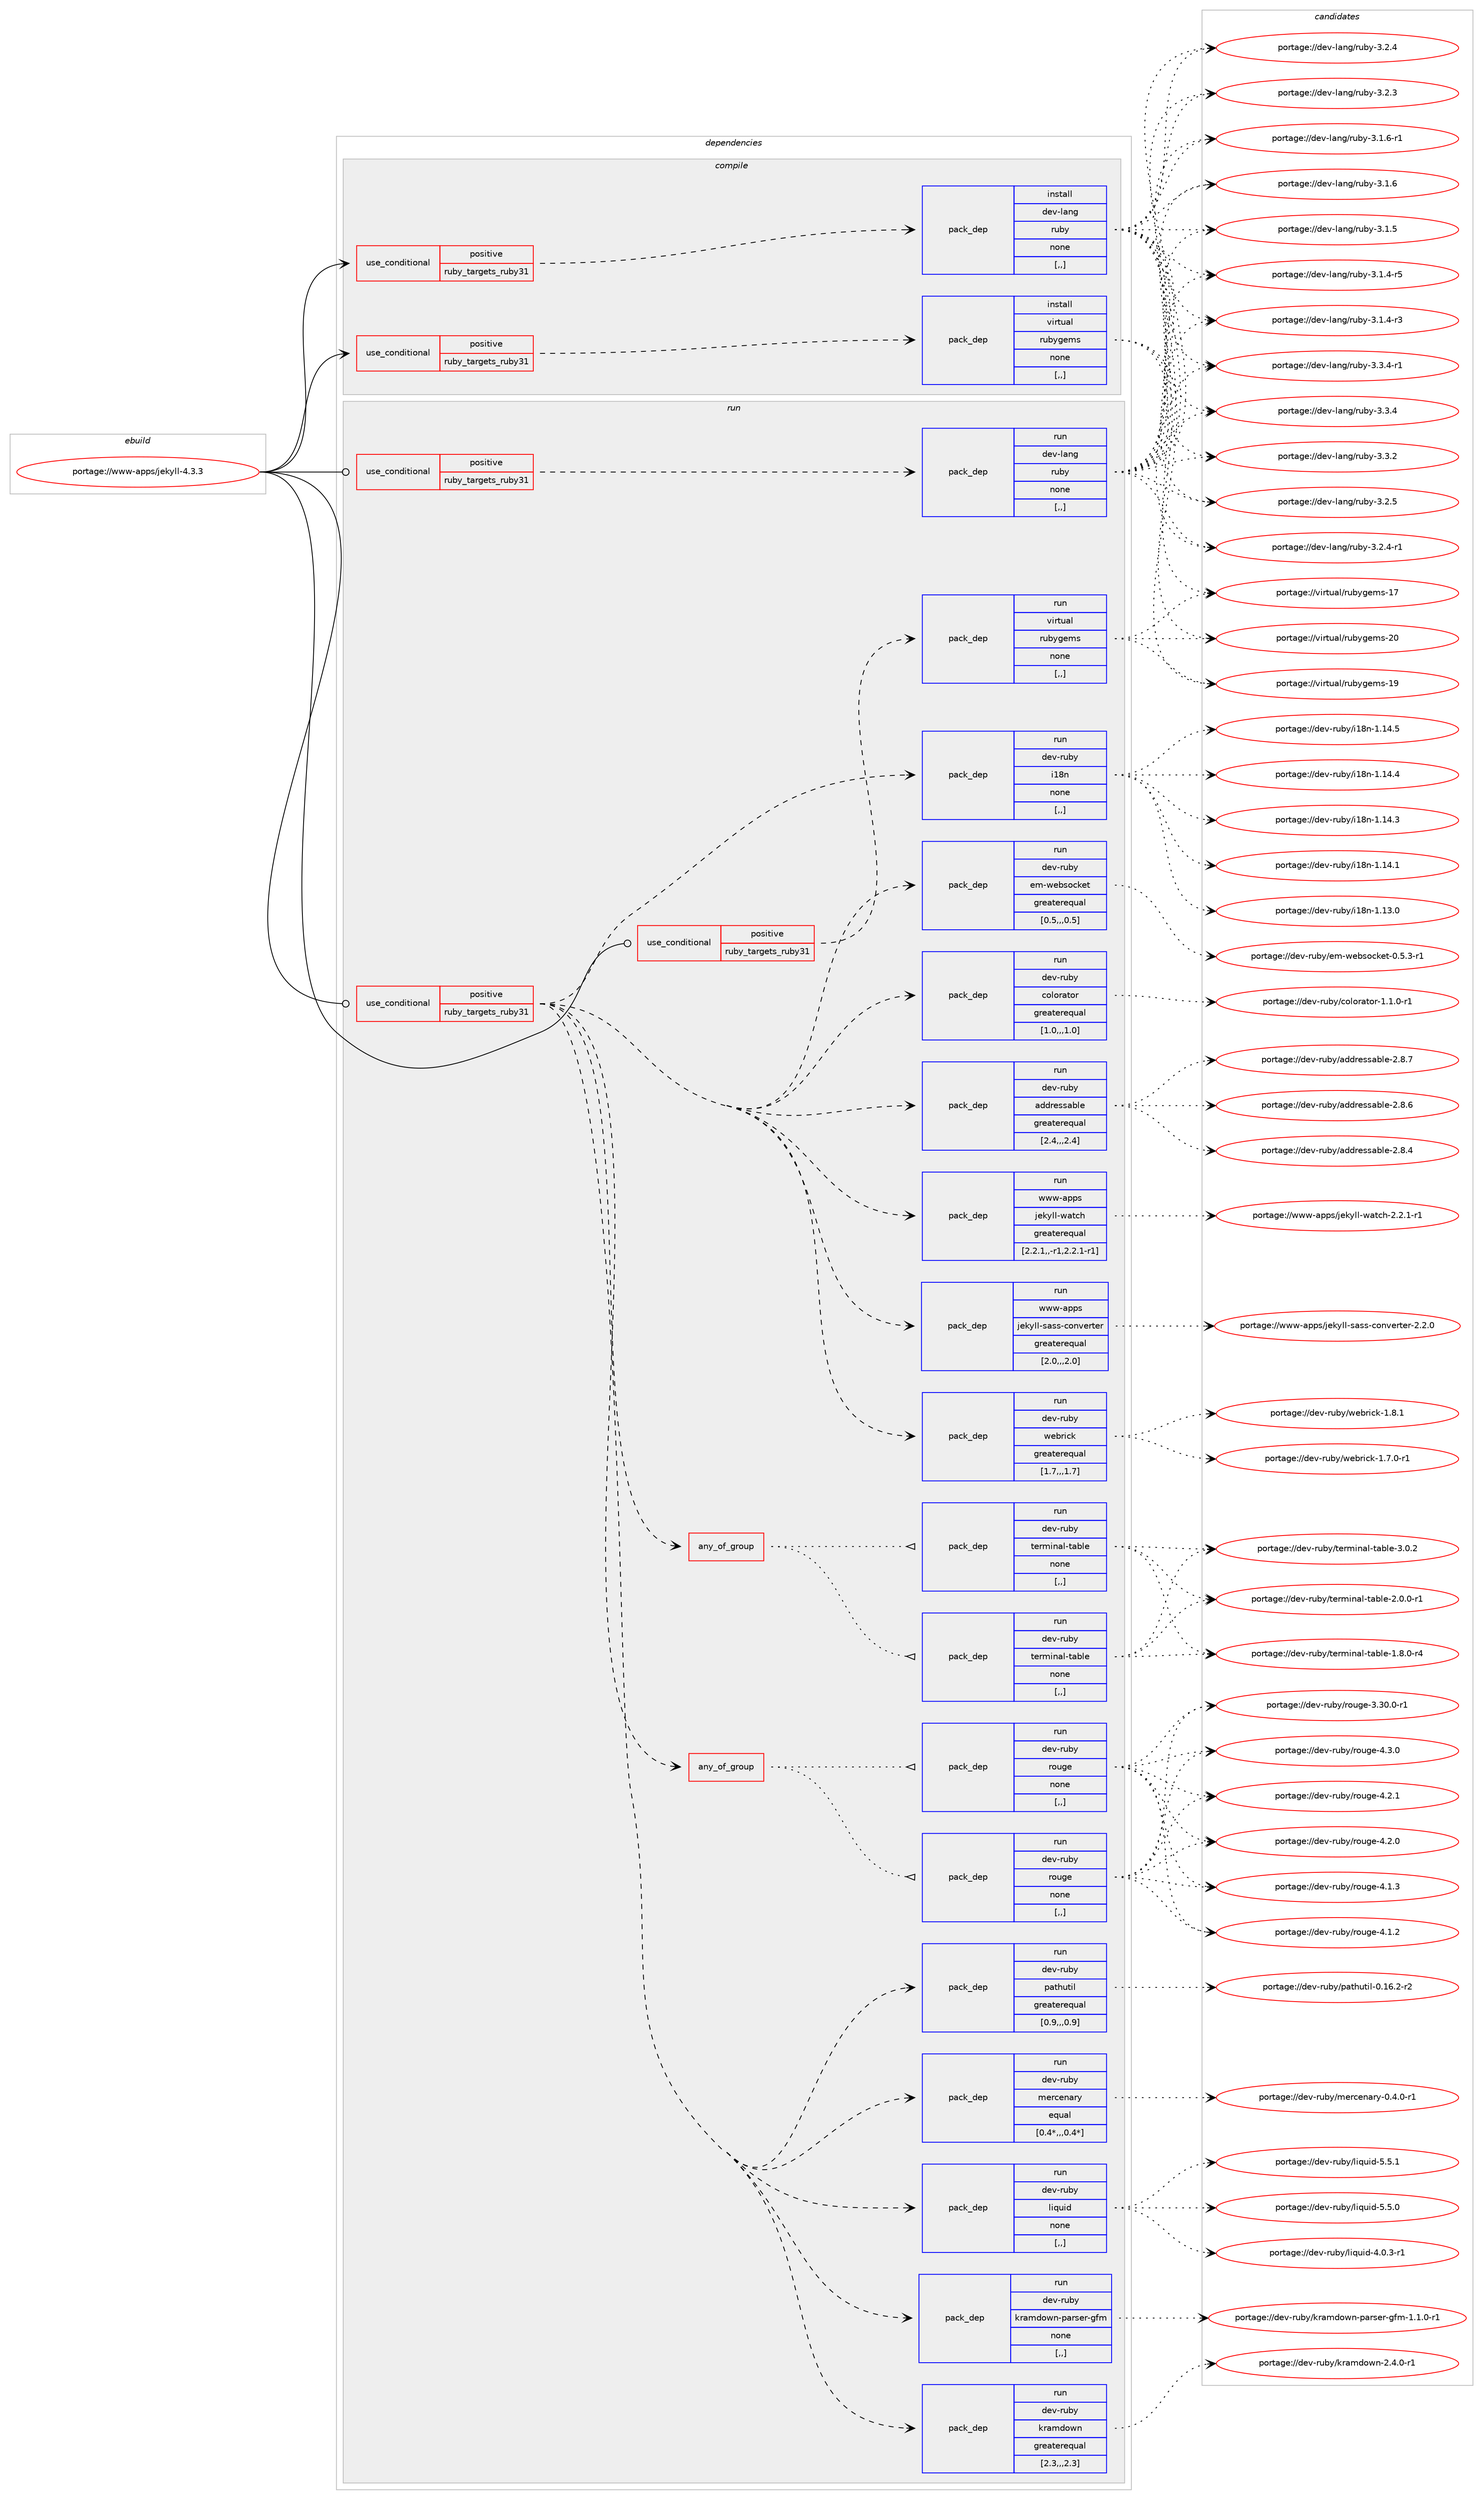 digraph prolog {

# *************
# Graph options
# *************

newrank=true;
concentrate=true;
compound=true;
graph [rankdir=LR,fontname=Helvetica,fontsize=10,ranksep=1.5];#, ranksep=2.5, nodesep=0.2];
edge  [arrowhead=vee];
node  [fontname=Helvetica,fontsize=10];

# **********
# The ebuild
# **********

subgraph cluster_leftcol {
color=gray;
label=<<i>ebuild</i>>;
id [label="portage://www-apps/jekyll-4.3.3", color=red, width=4, href="../www-apps/jekyll-4.3.3.svg"];
}

# ****************
# The dependencies
# ****************

subgraph cluster_midcol {
color=gray;
label=<<i>dependencies</i>>;
subgraph cluster_compile {
fillcolor="#eeeeee";
style=filled;
label=<<i>compile</i>>;
subgraph cond118983 {
dependency446771 [label=<<TABLE BORDER="0" CELLBORDER="1" CELLSPACING="0" CELLPADDING="4"><TR><TD ROWSPAN="3" CELLPADDING="10">use_conditional</TD></TR><TR><TD>positive</TD></TR><TR><TD>ruby_targets_ruby31</TD></TR></TABLE>>, shape=none, color=red];
subgraph pack324503 {
dependency446772 [label=<<TABLE BORDER="0" CELLBORDER="1" CELLSPACING="0" CELLPADDING="4" WIDTH="220"><TR><TD ROWSPAN="6" CELLPADDING="30">pack_dep</TD></TR><TR><TD WIDTH="110">install</TD></TR><TR><TD>dev-lang</TD></TR><TR><TD>ruby</TD></TR><TR><TD>none</TD></TR><TR><TD>[,,]</TD></TR></TABLE>>, shape=none, color=blue];
}
dependency446771:e -> dependency446772:w [weight=20,style="dashed",arrowhead="vee"];
}
id:e -> dependency446771:w [weight=20,style="solid",arrowhead="vee"];
subgraph cond118984 {
dependency446773 [label=<<TABLE BORDER="0" CELLBORDER="1" CELLSPACING="0" CELLPADDING="4"><TR><TD ROWSPAN="3" CELLPADDING="10">use_conditional</TD></TR><TR><TD>positive</TD></TR><TR><TD>ruby_targets_ruby31</TD></TR></TABLE>>, shape=none, color=red];
subgraph pack324504 {
dependency446774 [label=<<TABLE BORDER="0" CELLBORDER="1" CELLSPACING="0" CELLPADDING="4" WIDTH="220"><TR><TD ROWSPAN="6" CELLPADDING="30">pack_dep</TD></TR><TR><TD WIDTH="110">install</TD></TR><TR><TD>virtual</TD></TR><TR><TD>rubygems</TD></TR><TR><TD>none</TD></TR><TR><TD>[,,]</TD></TR></TABLE>>, shape=none, color=blue];
}
dependency446773:e -> dependency446774:w [weight=20,style="dashed",arrowhead="vee"];
}
id:e -> dependency446773:w [weight=20,style="solid",arrowhead="vee"];
}
subgraph cluster_compileandrun {
fillcolor="#eeeeee";
style=filled;
label=<<i>compile and run</i>>;
}
subgraph cluster_run {
fillcolor="#eeeeee";
style=filled;
label=<<i>run</i>>;
subgraph cond118985 {
dependency446775 [label=<<TABLE BORDER="0" CELLBORDER="1" CELLSPACING="0" CELLPADDING="4"><TR><TD ROWSPAN="3" CELLPADDING="10">use_conditional</TD></TR><TR><TD>positive</TD></TR><TR><TD>ruby_targets_ruby31</TD></TR></TABLE>>, shape=none, color=red];
subgraph pack324505 {
dependency446776 [label=<<TABLE BORDER="0" CELLBORDER="1" CELLSPACING="0" CELLPADDING="4" WIDTH="220"><TR><TD ROWSPAN="6" CELLPADDING="30">pack_dep</TD></TR><TR><TD WIDTH="110">run</TD></TR><TR><TD>dev-lang</TD></TR><TR><TD>ruby</TD></TR><TR><TD>none</TD></TR><TR><TD>[,,]</TD></TR></TABLE>>, shape=none, color=blue];
}
dependency446775:e -> dependency446776:w [weight=20,style="dashed",arrowhead="vee"];
}
id:e -> dependency446775:w [weight=20,style="solid",arrowhead="odot"];
subgraph cond118986 {
dependency446777 [label=<<TABLE BORDER="0" CELLBORDER="1" CELLSPACING="0" CELLPADDING="4"><TR><TD ROWSPAN="3" CELLPADDING="10">use_conditional</TD></TR><TR><TD>positive</TD></TR><TR><TD>ruby_targets_ruby31</TD></TR></TABLE>>, shape=none, color=red];
subgraph pack324506 {
dependency446778 [label=<<TABLE BORDER="0" CELLBORDER="1" CELLSPACING="0" CELLPADDING="4" WIDTH="220"><TR><TD ROWSPAN="6" CELLPADDING="30">pack_dep</TD></TR><TR><TD WIDTH="110">run</TD></TR><TR><TD>dev-ruby</TD></TR><TR><TD>addressable</TD></TR><TR><TD>greaterequal</TD></TR><TR><TD>[2.4,,,2.4]</TD></TR></TABLE>>, shape=none, color=blue];
}
dependency446777:e -> dependency446778:w [weight=20,style="dashed",arrowhead="vee"];
subgraph pack324507 {
dependency446779 [label=<<TABLE BORDER="0" CELLBORDER="1" CELLSPACING="0" CELLPADDING="4" WIDTH="220"><TR><TD ROWSPAN="6" CELLPADDING="30">pack_dep</TD></TR><TR><TD WIDTH="110">run</TD></TR><TR><TD>dev-ruby</TD></TR><TR><TD>colorator</TD></TR><TR><TD>greaterequal</TD></TR><TR><TD>[1.0,,,1.0]</TD></TR></TABLE>>, shape=none, color=blue];
}
dependency446777:e -> dependency446779:w [weight=20,style="dashed",arrowhead="vee"];
subgraph pack324508 {
dependency446780 [label=<<TABLE BORDER="0" CELLBORDER="1" CELLSPACING="0" CELLPADDING="4" WIDTH="220"><TR><TD ROWSPAN="6" CELLPADDING="30">pack_dep</TD></TR><TR><TD WIDTH="110">run</TD></TR><TR><TD>dev-ruby</TD></TR><TR><TD>em-websocket</TD></TR><TR><TD>greaterequal</TD></TR><TR><TD>[0.5,,,0.5]</TD></TR></TABLE>>, shape=none, color=blue];
}
dependency446777:e -> dependency446780:w [weight=20,style="dashed",arrowhead="vee"];
subgraph pack324509 {
dependency446781 [label=<<TABLE BORDER="0" CELLBORDER="1" CELLSPACING="0" CELLPADDING="4" WIDTH="220"><TR><TD ROWSPAN="6" CELLPADDING="30">pack_dep</TD></TR><TR><TD WIDTH="110">run</TD></TR><TR><TD>dev-ruby</TD></TR><TR><TD>i18n</TD></TR><TR><TD>none</TD></TR><TR><TD>[,,]</TD></TR></TABLE>>, shape=none, color=blue];
}
dependency446777:e -> dependency446781:w [weight=20,style="dashed",arrowhead="vee"];
subgraph pack324510 {
dependency446782 [label=<<TABLE BORDER="0" CELLBORDER="1" CELLSPACING="0" CELLPADDING="4" WIDTH="220"><TR><TD ROWSPAN="6" CELLPADDING="30">pack_dep</TD></TR><TR><TD WIDTH="110">run</TD></TR><TR><TD>dev-ruby</TD></TR><TR><TD>kramdown</TD></TR><TR><TD>greaterequal</TD></TR><TR><TD>[2.3,,,2.3]</TD></TR></TABLE>>, shape=none, color=blue];
}
dependency446777:e -> dependency446782:w [weight=20,style="dashed",arrowhead="vee"];
subgraph pack324511 {
dependency446783 [label=<<TABLE BORDER="0" CELLBORDER="1" CELLSPACING="0" CELLPADDING="4" WIDTH="220"><TR><TD ROWSPAN="6" CELLPADDING="30">pack_dep</TD></TR><TR><TD WIDTH="110">run</TD></TR><TR><TD>dev-ruby</TD></TR><TR><TD>kramdown-parser-gfm</TD></TR><TR><TD>none</TD></TR><TR><TD>[,,]</TD></TR></TABLE>>, shape=none, color=blue];
}
dependency446777:e -> dependency446783:w [weight=20,style="dashed",arrowhead="vee"];
subgraph pack324512 {
dependency446784 [label=<<TABLE BORDER="0" CELLBORDER="1" CELLSPACING="0" CELLPADDING="4" WIDTH="220"><TR><TD ROWSPAN="6" CELLPADDING="30">pack_dep</TD></TR><TR><TD WIDTH="110">run</TD></TR><TR><TD>dev-ruby</TD></TR><TR><TD>liquid</TD></TR><TR><TD>none</TD></TR><TR><TD>[,,]</TD></TR></TABLE>>, shape=none, color=blue];
}
dependency446777:e -> dependency446784:w [weight=20,style="dashed",arrowhead="vee"];
subgraph pack324513 {
dependency446785 [label=<<TABLE BORDER="0" CELLBORDER="1" CELLSPACING="0" CELLPADDING="4" WIDTH="220"><TR><TD ROWSPAN="6" CELLPADDING="30">pack_dep</TD></TR><TR><TD WIDTH="110">run</TD></TR><TR><TD>dev-ruby</TD></TR><TR><TD>mercenary</TD></TR><TR><TD>equal</TD></TR><TR><TD>[0.4*,,,0.4*]</TD></TR></TABLE>>, shape=none, color=blue];
}
dependency446777:e -> dependency446785:w [weight=20,style="dashed",arrowhead="vee"];
subgraph pack324514 {
dependency446786 [label=<<TABLE BORDER="0" CELLBORDER="1" CELLSPACING="0" CELLPADDING="4" WIDTH="220"><TR><TD ROWSPAN="6" CELLPADDING="30">pack_dep</TD></TR><TR><TD WIDTH="110">run</TD></TR><TR><TD>dev-ruby</TD></TR><TR><TD>pathutil</TD></TR><TR><TD>greaterequal</TD></TR><TR><TD>[0.9,,,0.9]</TD></TR></TABLE>>, shape=none, color=blue];
}
dependency446777:e -> dependency446786:w [weight=20,style="dashed",arrowhead="vee"];
subgraph any3056 {
dependency446787 [label=<<TABLE BORDER="0" CELLBORDER="1" CELLSPACING="0" CELLPADDING="4"><TR><TD CELLPADDING="10">any_of_group</TD></TR></TABLE>>, shape=none, color=red];subgraph pack324515 {
dependency446788 [label=<<TABLE BORDER="0" CELLBORDER="1" CELLSPACING="0" CELLPADDING="4" WIDTH="220"><TR><TD ROWSPAN="6" CELLPADDING="30">pack_dep</TD></TR><TR><TD WIDTH="110">run</TD></TR><TR><TD>dev-ruby</TD></TR><TR><TD>rouge</TD></TR><TR><TD>none</TD></TR><TR><TD>[,,]</TD></TR></TABLE>>, shape=none, color=blue];
}
dependency446787:e -> dependency446788:w [weight=20,style="dotted",arrowhead="oinv"];
subgraph pack324516 {
dependency446789 [label=<<TABLE BORDER="0" CELLBORDER="1" CELLSPACING="0" CELLPADDING="4" WIDTH="220"><TR><TD ROWSPAN="6" CELLPADDING="30">pack_dep</TD></TR><TR><TD WIDTH="110">run</TD></TR><TR><TD>dev-ruby</TD></TR><TR><TD>rouge</TD></TR><TR><TD>none</TD></TR><TR><TD>[,,]</TD></TR></TABLE>>, shape=none, color=blue];
}
dependency446787:e -> dependency446789:w [weight=20,style="dotted",arrowhead="oinv"];
}
dependency446777:e -> dependency446787:w [weight=20,style="dashed",arrowhead="vee"];
subgraph any3057 {
dependency446790 [label=<<TABLE BORDER="0" CELLBORDER="1" CELLSPACING="0" CELLPADDING="4"><TR><TD CELLPADDING="10">any_of_group</TD></TR></TABLE>>, shape=none, color=red];subgraph pack324517 {
dependency446791 [label=<<TABLE BORDER="0" CELLBORDER="1" CELLSPACING="0" CELLPADDING="4" WIDTH="220"><TR><TD ROWSPAN="6" CELLPADDING="30">pack_dep</TD></TR><TR><TD WIDTH="110">run</TD></TR><TR><TD>dev-ruby</TD></TR><TR><TD>terminal-table</TD></TR><TR><TD>none</TD></TR><TR><TD>[,,]</TD></TR></TABLE>>, shape=none, color=blue];
}
dependency446790:e -> dependency446791:w [weight=20,style="dotted",arrowhead="oinv"];
subgraph pack324518 {
dependency446792 [label=<<TABLE BORDER="0" CELLBORDER="1" CELLSPACING="0" CELLPADDING="4" WIDTH="220"><TR><TD ROWSPAN="6" CELLPADDING="30">pack_dep</TD></TR><TR><TD WIDTH="110">run</TD></TR><TR><TD>dev-ruby</TD></TR><TR><TD>terminal-table</TD></TR><TR><TD>none</TD></TR><TR><TD>[,,]</TD></TR></TABLE>>, shape=none, color=blue];
}
dependency446790:e -> dependency446792:w [weight=20,style="dotted",arrowhead="oinv"];
}
dependency446777:e -> dependency446790:w [weight=20,style="dashed",arrowhead="vee"];
subgraph pack324519 {
dependency446793 [label=<<TABLE BORDER="0" CELLBORDER="1" CELLSPACING="0" CELLPADDING="4" WIDTH="220"><TR><TD ROWSPAN="6" CELLPADDING="30">pack_dep</TD></TR><TR><TD WIDTH="110">run</TD></TR><TR><TD>dev-ruby</TD></TR><TR><TD>webrick</TD></TR><TR><TD>greaterequal</TD></TR><TR><TD>[1.7,,,1.7]</TD></TR></TABLE>>, shape=none, color=blue];
}
dependency446777:e -> dependency446793:w [weight=20,style="dashed",arrowhead="vee"];
subgraph pack324520 {
dependency446794 [label=<<TABLE BORDER="0" CELLBORDER="1" CELLSPACING="0" CELLPADDING="4" WIDTH="220"><TR><TD ROWSPAN="6" CELLPADDING="30">pack_dep</TD></TR><TR><TD WIDTH="110">run</TD></TR><TR><TD>www-apps</TD></TR><TR><TD>jekyll-sass-converter</TD></TR><TR><TD>greaterequal</TD></TR><TR><TD>[2.0,,,2.0]</TD></TR></TABLE>>, shape=none, color=blue];
}
dependency446777:e -> dependency446794:w [weight=20,style="dashed",arrowhead="vee"];
subgraph pack324521 {
dependency446795 [label=<<TABLE BORDER="0" CELLBORDER="1" CELLSPACING="0" CELLPADDING="4" WIDTH="220"><TR><TD ROWSPAN="6" CELLPADDING="30">pack_dep</TD></TR><TR><TD WIDTH="110">run</TD></TR><TR><TD>www-apps</TD></TR><TR><TD>jekyll-watch</TD></TR><TR><TD>greaterequal</TD></TR><TR><TD>[2.2.1,,-r1,2.2.1-r1]</TD></TR></TABLE>>, shape=none, color=blue];
}
dependency446777:e -> dependency446795:w [weight=20,style="dashed",arrowhead="vee"];
}
id:e -> dependency446777:w [weight=20,style="solid",arrowhead="odot"];
subgraph cond118987 {
dependency446796 [label=<<TABLE BORDER="0" CELLBORDER="1" CELLSPACING="0" CELLPADDING="4"><TR><TD ROWSPAN="3" CELLPADDING="10">use_conditional</TD></TR><TR><TD>positive</TD></TR><TR><TD>ruby_targets_ruby31</TD></TR></TABLE>>, shape=none, color=red];
subgraph pack324522 {
dependency446797 [label=<<TABLE BORDER="0" CELLBORDER="1" CELLSPACING="0" CELLPADDING="4" WIDTH="220"><TR><TD ROWSPAN="6" CELLPADDING="30">pack_dep</TD></TR><TR><TD WIDTH="110">run</TD></TR><TR><TD>virtual</TD></TR><TR><TD>rubygems</TD></TR><TR><TD>none</TD></TR><TR><TD>[,,]</TD></TR></TABLE>>, shape=none, color=blue];
}
dependency446796:e -> dependency446797:w [weight=20,style="dashed",arrowhead="vee"];
}
id:e -> dependency446796:w [weight=20,style="solid",arrowhead="odot"];
}
}

# **************
# The candidates
# **************

subgraph cluster_choices {
rank=same;
color=gray;
label=<<i>candidates</i>>;

subgraph choice324503 {
color=black;
nodesep=1;
choice100101118451089711010347114117981214551465146524511449 [label="portage://dev-lang/ruby-3.3.4-r1", color=red, width=4,href="../dev-lang/ruby-3.3.4-r1.svg"];
choice10010111845108971101034711411798121455146514652 [label="portage://dev-lang/ruby-3.3.4", color=red, width=4,href="../dev-lang/ruby-3.3.4.svg"];
choice10010111845108971101034711411798121455146514650 [label="portage://dev-lang/ruby-3.3.2", color=red, width=4,href="../dev-lang/ruby-3.3.2.svg"];
choice10010111845108971101034711411798121455146504653 [label="portage://dev-lang/ruby-3.2.5", color=red, width=4,href="../dev-lang/ruby-3.2.5.svg"];
choice100101118451089711010347114117981214551465046524511449 [label="portage://dev-lang/ruby-3.2.4-r1", color=red, width=4,href="../dev-lang/ruby-3.2.4-r1.svg"];
choice10010111845108971101034711411798121455146504652 [label="portage://dev-lang/ruby-3.2.4", color=red, width=4,href="../dev-lang/ruby-3.2.4.svg"];
choice10010111845108971101034711411798121455146504651 [label="portage://dev-lang/ruby-3.2.3", color=red, width=4,href="../dev-lang/ruby-3.2.3.svg"];
choice100101118451089711010347114117981214551464946544511449 [label="portage://dev-lang/ruby-3.1.6-r1", color=red, width=4,href="../dev-lang/ruby-3.1.6-r1.svg"];
choice10010111845108971101034711411798121455146494654 [label="portage://dev-lang/ruby-3.1.6", color=red, width=4,href="../dev-lang/ruby-3.1.6.svg"];
choice10010111845108971101034711411798121455146494653 [label="portage://dev-lang/ruby-3.1.5", color=red, width=4,href="../dev-lang/ruby-3.1.5.svg"];
choice100101118451089711010347114117981214551464946524511453 [label="portage://dev-lang/ruby-3.1.4-r5", color=red, width=4,href="../dev-lang/ruby-3.1.4-r5.svg"];
choice100101118451089711010347114117981214551464946524511451 [label="portage://dev-lang/ruby-3.1.4-r3", color=red, width=4,href="../dev-lang/ruby-3.1.4-r3.svg"];
dependency446772:e -> choice100101118451089711010347114117981214551465146524511449:w [style=dotted,weight="100"];
dependency446772:e -> choice10010111845108971101034711411798121455146514652:w [style=dotted,weight="100"];
dependency446772:e -> choice10010111845108971101034711411798121455146514650:w [style=dotted,weight="100"];
dependency446772:e -> choice10010111845108971101034711411798121455146504653:w [style=dotted,weight="100"];
dependency446772:e -> choice100101118451089711010347114117981214551465046524511449:w [style=dotted,weight="100"];
dependency446772:e -> choice10010111845108971101034711411798121455146504652:w [style=dotted,weight="100"];
dependency446772:e -> choice10010111845108971101034711411798121455146504651:w [style=dotted,weight="100"];
dependency446772:e -> choice100101118451089711010347114117981214551464946544511449:w [style=dotted,weight="100"];
dependency446772:e -> choice10010111845108971101034711411798121455146494654:w [style=dotted,weight="100"];
dependency446772:e -> choice10010111845108971101034711411798121455146494653:w [style=dotted,weight="100"];
dependency446772:e -> choice100101118451089711010347114117981214551464946524511453:w [style=dotted,weight="100"];
dependency446772:e -> choice100101118451089711010347114117981214551464946524511451:w [style=dotted,weight="100"];
}
subgraph choice324504 {
color=black;
nodesep=1;
choice118105114116117971084711411798121103101109115455048 [label="portage://virtual/rubygems-20", color=red, width=4,href="../virtual/rubygems-20.svg"];
choice118105114116117971084711411798121103101109115454957 [label="portage://virtual/rubygems-19", color=red, width=4,href="../virtual/rubygems-19.svg"];
choice118105114116117971084711411798121103101109115454955 [label="portage://virtual/rubygems-17", color=red, width=4,href="../virtual/rubygems-17.svg"];
dependency446774:e -> choice118105114116117971084711411798121103101109115455048:w [style=dotted,weight="100"];
dependency446774:e -> choice118105114116117971084711411798121103101109115454957:w [style=dotted,weight="100"];
dependency446774:e -> choice118105114116117971084711411798121103101109115454955:w [style=dotted,weight="100"];
}
subgraph choice324505 {
color=black;
nodesep=1;
choice100101118451089711010347114117981214551465146524511449 [label="portage://dev-lang/ruby-3.3.4-r1", color=red, width=4,href="../dev-lang/ruby-3.3.4-r1.svg"];
choice10010111845108971101034711411798121455146514652 [label="portage://dev-lang/ruby-3.3.4", color=red, width=4,href="../dev-lang/ruby-3.3.4.svg"];
choice10010111845108971101034711411798121455146514650 [label="portage://dev-lang/ruby-3.3.2", color=red, width=4,href="../dev-lang/ruby-3.3.2.svg"];
choice10010111845108971101034711411798121455146504653 [label="portage://dev-lang/ruby-3.2.5", color=red, width=4,href="../dev-lang/ruby-3.2.5.svg"];
choice100101118451089711010347114117981214551465046524511449 [label="portage://dev-lang/ruby-3.2.4-r1", color=red, width=4,href="../dev-lang/ruby-3.2.4-r1.svg"];
choice10010111845108971101034711411798121455146504652 [label="portage://dev-lang/ruby-3.2.4", color=red, width=4,href="../dev-lang/ruby-3.2.4.svg"];
choice10010111845108971101034711411798121455146504651 [label="portage://dev-lang/ruby-3.2.3", color=red, width=4,href="../dev-lang/ruby-3.2.3.svg"];
choice100101118451089711010347114117981214551464946544511449 [label="portage://dev-lang/ruby-3.1.6-r1", color=red, width=4,href="../dev-lang/ruby-3.1.6-r1.svg"];
choice10010111845108971101034711411798121455146494654 [label="portage://dev-lang/ruby-3.1.6", color=red, width=4,href="../dev-lang/ruby-3.1.6.svg"];
choice10010111845108971101034711411798121455146494653 [label="portage://dev-lang/ruby-3.1.5", color=red, width=4,href="../dev-lang/ruby-3.1.5.svg"];
choice100101118451089711010347114117981214551464946524511453 [label="portage://dev-lang/ruby-3.1.4-r5", color=red, width=4,href="../dev-lang/ruby-3.1.4-r5.svg"];
choice100101118451089711010347114117981214551464946524511451 [label="portage://dev-lang/ruby-3.1.4-r3", color=red, width=4,href="../dev-lang/ruby-3.1.4-r3.svg"];
dependency446776:e -> choice100101118451089711010347114117981214551465146524511449:w [style=dotted,weight="100"];
dependency446776:e -> choice10010111845108971101034711411798121455146514652:w [style=dotted,weight="100"];
dependency446776:e -> choice10010111845108971101034711411798121455146514650:w [style=dotted,weight="100"];
dependency446776:e -> choice10010111845108971101034711411798121455146504653:w [style=dotted,weight="100"];
dependency446776:e -> choice100101118451089711010347114117981214551465046524511449:w [style=dotted,weight="100"];
dependency446776:e -> choice10010111845108971101034711411798121455146504652:w [style=dotted,weight="100"];
dependency446776:e -> choice10010111845108971101034711411798121455146504651:w [style=dotted,weight="100"];
dependency446776:e -> choice100101118451089711010347114117981214551464946544511449:w [style=dotted,weight="100"];
dependency446776:e -> choice10010111845108971101034711411798121455146494654:w [style=dotted,weight="100"];
dependency446776:e -> choice10010111845108971101034711411798121455146494653:w [style=dotted,weight="100"];
dependency446776:e -> choice100101118451089711010347114117981214551464946524511453:w [style=dotted,weight="100"];
dependency446776:e -> choice100101118451089711010347114117981214551464946524511451:w [style=dotted,weight="100"];
}
subgraph choice324506 {
color=black;
nodesep=1;
choice100101118451141179812147971001001141011151159798108101455046564655 [label="portage://dev-ruby/addressable-2.8.7", color=red, width=4,href="../dev-ruby/addressable-2.8.7.svg"];
choice100101118451141179812147971001001141011151159798108101455046564654 [label="portage://dev-ruby/addressable-2.8.6", color=red, width=4,href="../dev-ruby/addressable-2.8.6.svg"];
choice100101118451141179812147971001001141011151159798108101455046564652 [label="portage://dev-ruby/addressable-2.8.4", color=red, width=4,href="../dev-ruby/addressable-2.8.4.svg"];
dependency446778:e -> choice100101118451141179812147971001001141011151159798108101455046564655:w [style=dotted,weight="100"];
dependency446778:e -> choice100101118451141179812147971001001141011151159798108101455046564654:w [style=dotted,weight="100"];
dependency446778:e -> choice100101118451141179812147971001001141011151159798108101455046564652:w [style=dotted,weight="100"];
}
subgraph choice324507 {
color=black;
nodesep=1;
choice10010111845114117981214799111108111114971161111144549464946484511449 [label="portage://dev-ruby/colorator-1.1.0-r1", color=red, width=4,href="../dev-ruby/colorator-1.1.0-r1.svg"];
dependency446779:e -> choice10010111845114117981214799111108111114971161111144549464946484511449:w [style=dotted,weight="100"];
}
subgraph choice324508 {
color=black;
nodesep=1;
choice1001011184511411798121471011094511910198115111991071011164548465346514511449 [label="portage://dev-ruby/em-websocket-0.5.3-r1", color=red, width=4,href="../dev-ruby/em-websocket-0.5.3-r1.svg"];
dependency446780:e -> choice1001011184511411798121471011094511910198115111991071011164548465346514511449:w [style=dotted,weight="100"];
}
subgraph choice324509 {
color=black;
nodesep=1;
choice100101118451141179812147105495611045494649524653 [label="portage://dev-ruby/i18n-1.14.5", color=red, width=4,href="../dev-ruby/i18n-1.14.5.svg"];
choice100101118451141179812147105495611045494649524652 [label="portage://dev-ruby/i18n-1.14.4", color=red, width=4,href="../dev-ruby/i18n-1.14.4.svg"];
choice100101118451141179812147105495611045494649524651 [label="portage://dev-ruby/i18n-1.14.3", color=red, width=4,href="../dev-ruby/i18n-1.14.3.svg"];
choice100101118451141179812147105495611045494649524649 [label="portage://dev-ruby/i18n-1.14.1", color=red, width=4,href="../dev-ruby/i18n-1.14.1.svg"];
choice100101118451141179812147105495611045494649514648 [label="portage://dev-ruby/i18n-1.13.0", color=red, width=4,href="../dev-ruby/i18n-1.13.0.svg"];
dependency446781:e -> choice100101118451141179812147105495611045494649524653:w [style=dotted,weight="100"];
dependency446781:e -> choice100101118451141179812147105495611045494649524652:w [style=dotted,weight="100"];
dependency446781:e -> choice100101118451141179812147105495611045494649524651:w [style=dotted,weight="100"];
dependency446781:e -> choice100101118451141179812147105495611045494649524649:w [style=dotted,weight="100"];
dependency446781:e -> choice100101118451141179812147105495611045494649514648:w [style=dotted,weight="100"];
}
subgraph choice324510 {
color=black;
nodesep=1;
choice100101118451141179812147107114971091001111191104550465246484511449 [label="portage://dev-ruby/kramdown-2.4.0-r1", color=red, width=4,href="../dev-ruby/kramdown-2.4.0-r1.svg"];
dependency446782:e -> choice100101118451141179812147107114971091001111191104550465246484511449:w [style=dotted,weight="100"];
}
subgraph choice324511 {
color=black;
nodesep=1;
choice100101118451141179812147107114971091001111191104511297114115101114451031021094549464946484511449 [label="portage://dev-ruby/kramdown-parser-gfm-1.1.0-r1", color=red, width=4,href="../dev-ruby/kramdown-parser-gfm-1.1.0-r1.svg"];
dependency446783:e -> choice100101118451141179812147107114971091001111191104511297114115101114451031021094549464946484511449:w [style=dotted,weight="100"];
}
subgraph choice324512 {
color=black;
nodesep=1;
choice100101118451141179812147108105113117105100455346534649 [label="portage://dev-ruby/liquid-5.5.1", color=red, width=4,href="../dev-ruby/liquid-5.5.1.svg"];
choice100101118451141179812147108105113117105100455346534648 [label="portage://dev-ruby/liquid-5.5.0", color=red, width=4,href="../dev-ruby/liquid-5.5.0.svg"];
choice1001011184511411798121471081051131171051004552464846514511449 [label="portage://dev-ruby/liquid-4.0.3-r1", color=red, width=4,href="../dev-ruby/liquid-4.0.3-r1.svg"];
dependency446784:e -> choice100101118451141179812147108105113117105100455346534649:w [style=dotted,weight="100"];
dependency446784:e -> choice100101118451141179812147108105113117105100455346534648:w [style=dotted,weight="100"];
dependency446784:e -> choice1001011184511411798121471081051131171051004552464846514511449:w [style=dotted,weight="100"];
}
subgraph choice324513 {
color=black;
nodesep=1;
choice10010111845114117981214710910111499101110971141214548465246484511449 [label="portage://dev-ruby/mercenary-0.4.0-r1", color=red, width=4,href="../dev-ruby/mercenary-0.4.0-r1.svg"];
dependency446785:e -> choice10010111845114117981214710910111499101110971141214548465246484511449:w [style=dotted,weight="100"];
}
subgraph choice324514 {
color=black;
nodesep=1;
choice10010111845114117981214711297116104117116105108454846495446504511450 [label="portage://dev-ruby/pathutil-0.16.2-r2", color=red, width=4,href="../dev-ruby/pathutil-0.16.2-r2.svg"];
dependency446786:e -> choice10010111845114117981214711297116104117116105108454846495446504511450:w [style=dotted,weight="100"];
}
subgraph choice324515 {
color=black;
nodesep=1;
choice100101118451141179812147114111117103101455246514648 [label="portage://dev-ruby/rouge-4.3.0", color=red, width=4,href="../dev-ruby/rouge-4.3.0.svg"];
choice100101118451141179812147114111117103101455246504649 [label="portage://dev-ruby/rouge-4.2.1", color=red, width=4,href="../dev-ruby/rouge-4.2.1.svg"];
choice100101118451141179812147114111117103101455246504648 [label="portage://dev-ruby/rouge-4.2.0", color=red, width=4,href="../dev-ruby/rouge-4.2.0.svg"];
choice100101118451141179812147114111117103101455246494651 [label="portage://dev-ruby/rouge-4.1.3", color=red, width=4,href="../dev-ruby/rouge-4.1.3.svg"];
choice100101118451141179812147114111117103101455246494650 [label="portage://dev-ruby/rouge-4.1.2", color=red, width=4,href="../dev-ruby/rouge-4.1.2.svg"];
choice100101118451141179812147114111117103101455146514846484511449 [label="portage://dev-ruby/rouge-3.30.0-r1", color=red, width=4,href="../dev-ruby/rouge-3.30.0-r1.svg"];
dependency446788:e -> choice100101118451141179812147114111117103101455246514648:w [style=dotted,weight="100"];
dependency446788:e -> choice100101118451141179812147114111117103101455246504649:w [style=dotted,weight="100"];
dependency446788:e -> choice100101118451141179812147114111117103101455246504648:w [style=dotted,weight="100"];
dependency446788:e -> choice100101118451141179812147114111117103101455246494651:w [style=dotted,weight="100"];
dependency446788:e -> choice100101118451141179812147114111117103101455246494650:w [style=dotted,weight="100"];
dependency446788:e -> choice100101118451141179812147114111117103101455146514846484511449:w [style=dotted,weight="100"];
}
subgraph choice324516 {
color=black;
nodesep=1;
choice100101118451141179812147114111117103101455246514648 [label="portage://dev-ruby/rouge-4.3.0", color=red, width=4,href="../dev-ruby/rouge-4.3.0.svg"];
choice100101118451141179812147114111117103101455246504649 [label="portage://dev-ruby/rouge-4.2.1", color=red, width=4,href="../dev-ruby/rouge-4.2.1.svg"];
choice100101118451141179812147114111117103101455246504648 [label="portage://dev-ruby/rouge-4.2.0", color=red, width=4,href="../dev-ruby/rouge-4.2.0.svg"];
choice100101118451141179812147114111117103101455246494651 [label="portage://dev-ruby/rouge-4.1.3", color=red, width=4,href="../dev-ruby/rouge-4.1.3.svg"];
choice100101118451141179812147114111117103101455246494650 [label="portage://dev-ruby/rouge-4.1.2", color=red, width=4,href="../dev-ruby/rouge-4.1.2.svg"];
choice100101118451141179812147114111117103101455146514846484511449 [label="portage://dev-ruby/rouge-3.30.0-r1", color=red, width=4,href="../dev-ruby/rouge-3.30.0-r1.svg"];
dependency446789:e -> choice100101118451141179812147114111117103101455246514648:w [style=dotted,weight="100"];
dependency446789:e -> choice100101118451141179812147114111117103101455246504649:w [style=dotted,weight="100"];
dependency446789:e -> choice100101118451141179812147114111117103101455246504648:w [style=dotted,weight="100"];
dependency446789:e -> choice100101118451141179812147114111117103101455246494651:w [style=dotted,weight="100"];
dependency446789:e -> choice100101118451141179812147114111117103101455246494650:w [style=dotted,weight="100"];
dependency446789:e -> choice100101118451141179812147114111117103101455146514846484511449:w [style=dotted,weight="100"];
}
subgraph choice324517 {
color=black;
nodesep=1;
choice10010111845114117981214711610111410910511097108451169798108101455146484650 [label="portage://dev-ruby/terminal-table-3.0.2", color=red, width=4,href="../dev-ruby/terminal-table-3.0.2.svg"];
choice100101118451141179812147116101114109105110971084511697981081014550464846484511449 [label="portage://dev-ruby/terminal-table-2.0.0-r1", color=red, width=4,href="../dev-ruby/terminal-table-2.0.0-r1.svg"];
choice100101118451141179812147116101114109105110971084511697981081014549465646484511452 [label="portage://dev-ruby/terminal-table-1.8.0-r4", color=red, width=4,href="../dev-ruby/terminal-table-1.8.0-r4.svg"];
dependency446791:e -> choice10010111845114117981214711610111410910511097108451169798108101455146484650:w [style=dotted,weight="100"];
dependency446791:e -> choice100101118451141179812147116101114109105110971084511697981081014550464846484511449:w [style=dotted,weight="100"];
dependency446791:e -> choice100101118451141179812147116101114109105110971084511697981081014549465646484511452:w [style=dotted,weight="100"];
}
subgraph choice324518 {
color=black;
nodesep=1;
choice10010111845114117981214711610111410910511097108451169798108101455146484650 [label="portage://dev-ruby/terminal-table-3.0.2", color=red, width=4,href="../dev-ruby/terminal-table-3.0.2.svg"];
choice100101118451141179812147116101114109105110971084511697981081014550464846484511449 [label="portage://dev-ruby/terminal-table-2.0.0-r1", color=red, width=4,href="../dev-ruby/terminal-table-2.0.0-r1.svg"];
choice100101118451141179812147116101114109105110971084511697981081014549465646484511452 [label="portage://dev-ruby/terminal-table-1.8.0-r4", color=red, width=4,href="../dev-ruby/terminal-table-1.8.0-r4.svg"];
dependency446792:e -> choice10010111845114117981214711610111410910511097108451169798108101455146484650:w [style=dotted,weight="100"];
dependency446792:e -> choice100101118451141179812147116101114109105110971084511697981081014550464846484511449:w [style=dotted,weight="100"];
dependency446792:e -> choice100101118451141179812147116101114109105110971084511697981081014549465646484511452:w [style=dotted,weight="100"];
}
subgraph choice324519 {
color=black;
nodesep=1;
choice1001011184511411798121471191019811410599107454946564649 [label="portage://dev-ruby/webrick-1.8.1", color=red, width=4,href="../dev-ruby/webrick-1.8.1.svg"];
choice10010111845114117981214711910198114105991074549465546484511449 [label="portage://dev-ruby/webrick-1.7.0-r1", color=red, width=4,href="../dev-ruby/webrick-1.7.0-r1.svg"];
dependency446793:e -> choice1001011184511411798121471191019811410599107454946564649:w [style=dotted,weight="100"];
dependency446793:e -> choice10010111845114117981214711910198114105991074549465546484511449:w [style=dotted,weight="100"];
}
subgraph choice324520 {
color=black;
nodesep=1;
choice11911911945971121121154710610110712110810845115971151154599111110118101114116101114455046504648 [label="portage://www-apps/jekyll-sass-converter-2.2.0", color=red, width=4,href="../www-apps/jekyll-sass-converter-2.2.0.svg"];
dependency446794:e -> choice11911911945971121121154710610110712110810845115971151154599111110118101114116101114455046504648:w [style=dotted,weight="100"];
}
subgraph choice324521 {
color=black;
nodesep=1;
choice1191191194597112112115471061011071211081084511997116991044550465046494511449 [label="portage://www-apps/jekyll-watch-2.2.1-r1", color=red, width=4,href="../www-apps/jekyll-watch-2.2.1-r1.svg"];
dependency446795:e -> choice1191191194597112112115471061011071211081084511997116991044550465046494511449:w [style=dotted,weight="100"];
}
subgraph choice324522 {
color=black;
nodesep=1;
choice118105114116117971084711411798121103101109115455048 [label="portage://virtual/rubygems-20", color=red, width=4,href="../virtual/rubygems-20.svg"];
choice118105114116117971084711411798121103101109115454957 [label="portage://virtual/rubygems-19", color=red, width=4,href="../virtual/rubygems-19.svg"];
choice118105114116117971084711411798121103101109115454955 [label="portage://virtual/rubygems-17", color=red, width=4,href="../virtual/rubygems-17.svg"];
dependency446797:e -> choice118105114116117971084711411798121103101109115455048:w [style=dotted,weight="100"];
dependency446797:e -> choice118105114116117971084711411798121103101109115454957:w [style=dotted,weight="100"];
dependency446797:e -> choice118105114116117971084711411798121103101109115454955:w [style=dotted,weight="100"];
}
}

}
